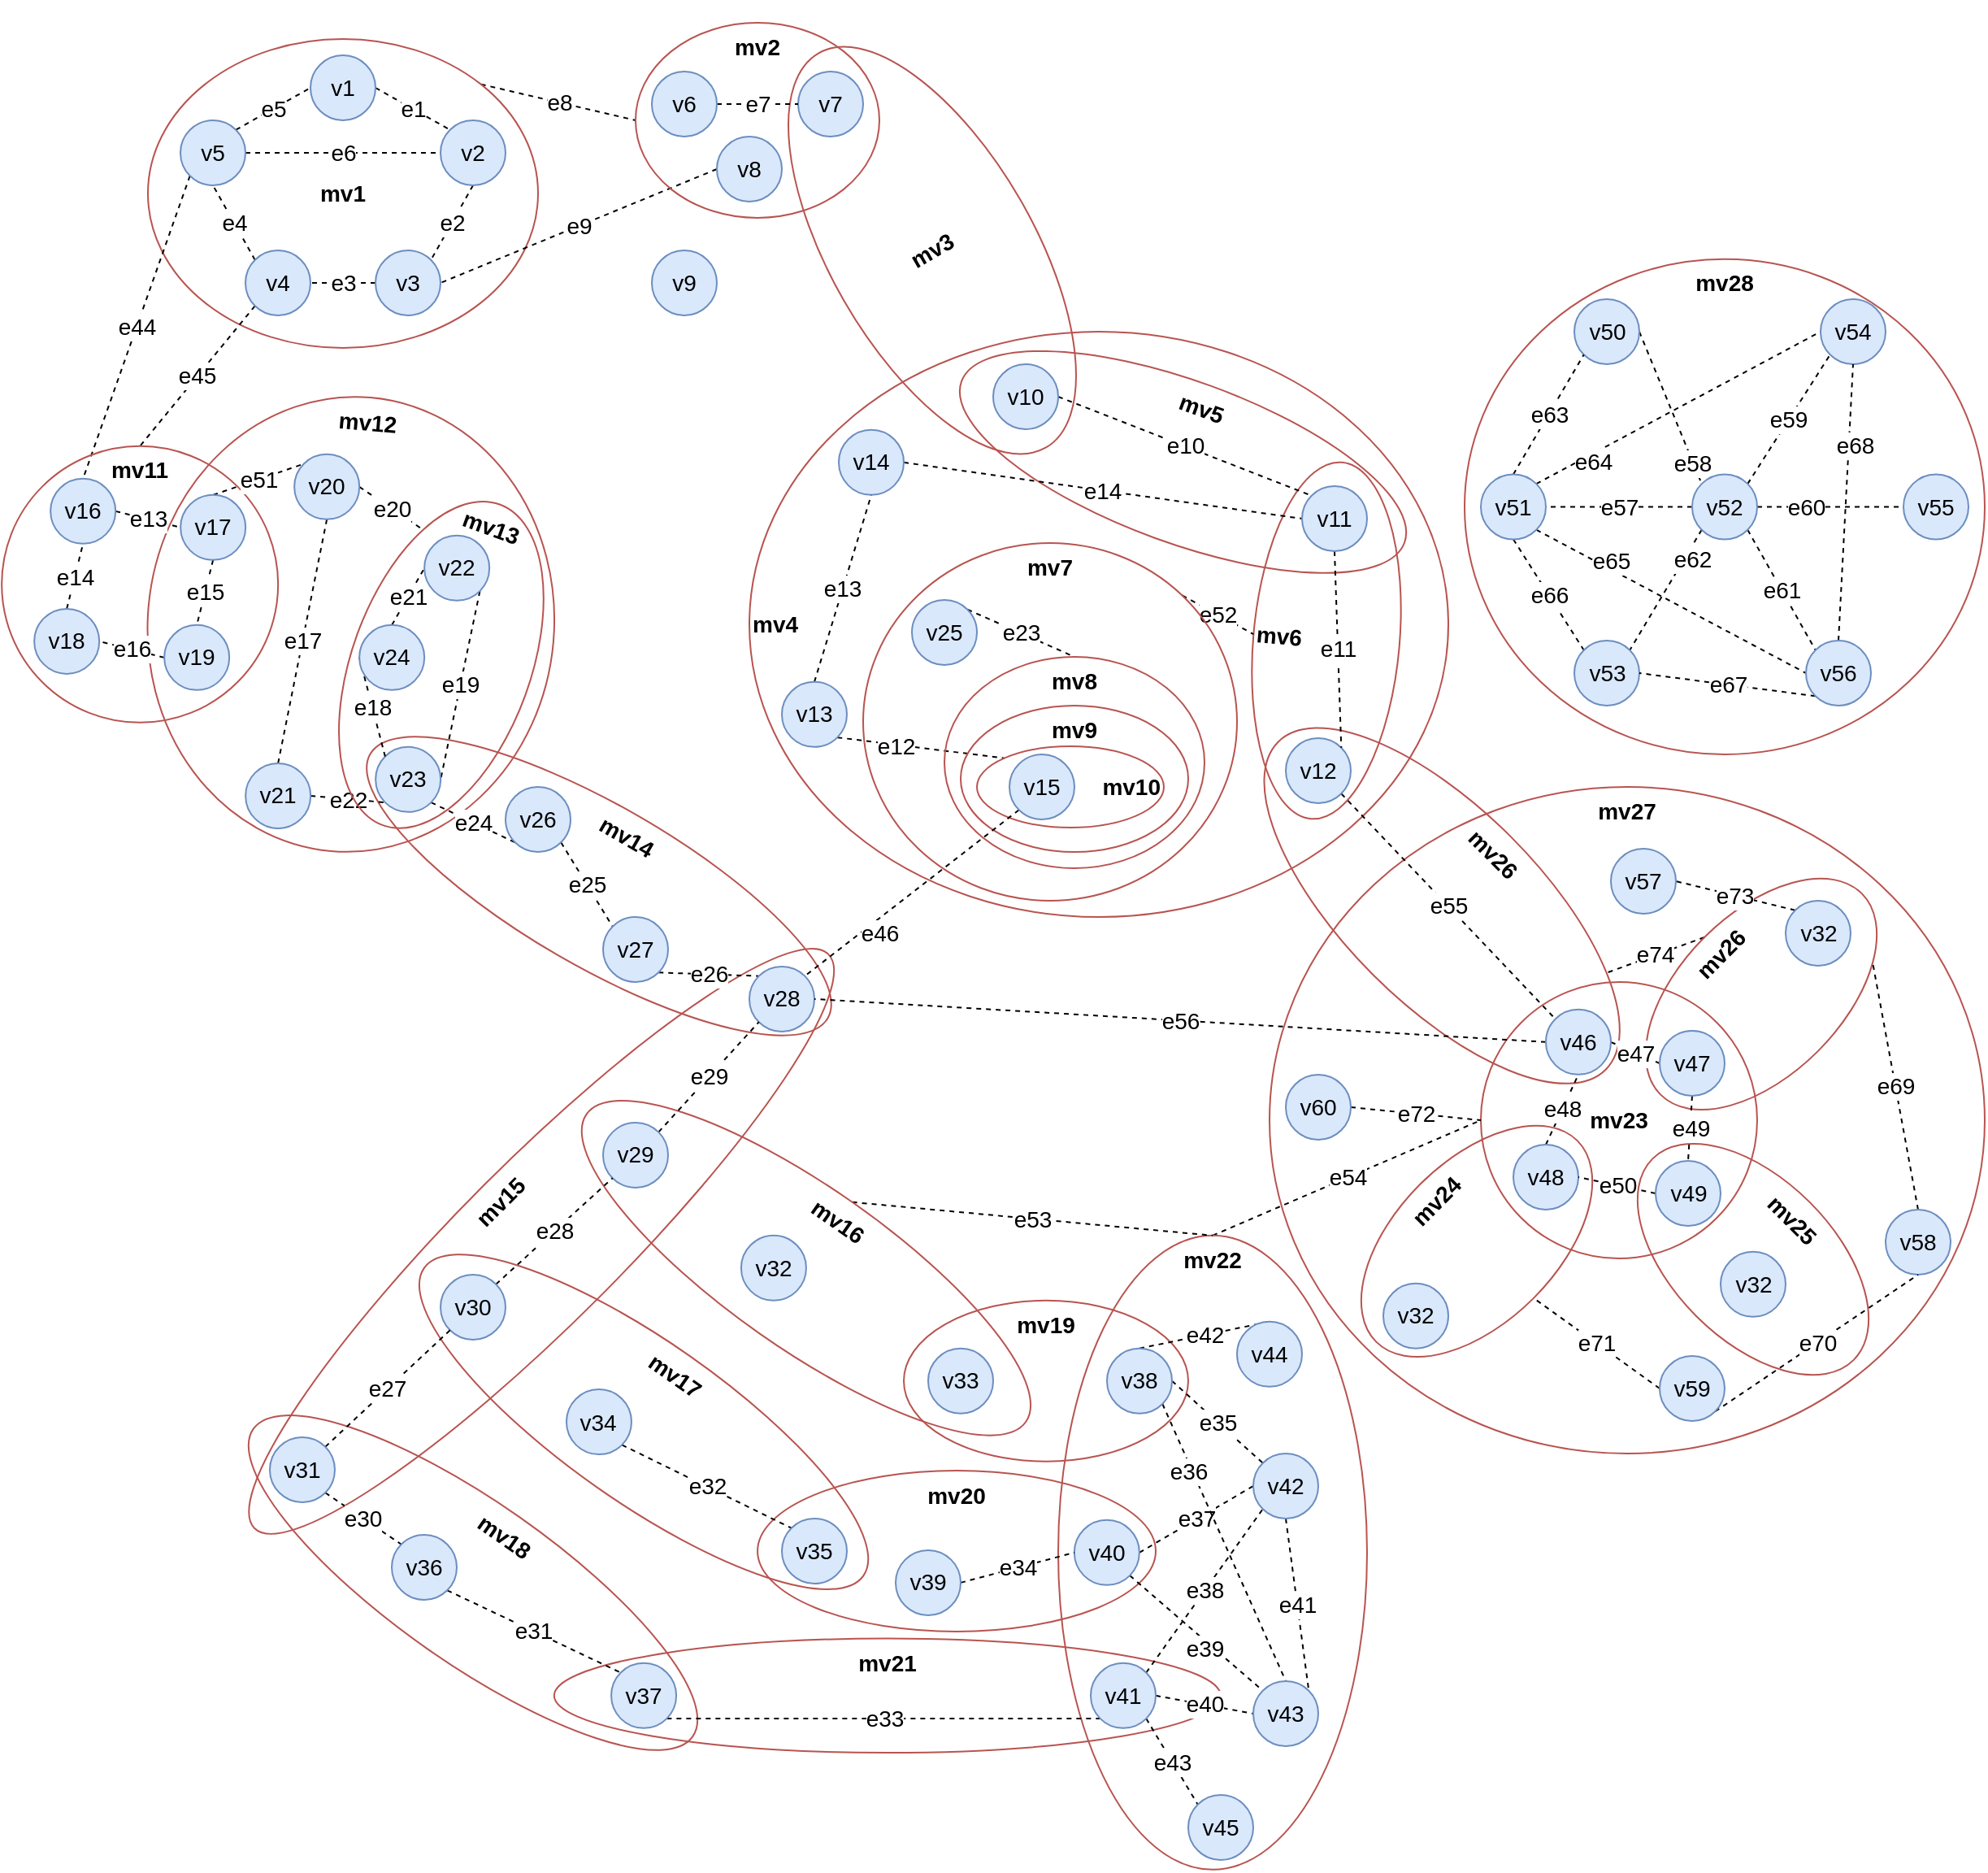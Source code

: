 <mxfile version="20.0.0" type="github">
  <diagram id="Y1iHY-HP_prIgiycZKGw" name="Page-1">
    <mxGraphModel dx="1117" dy="623" grid="1" gridSize="10" guides="1" tooltips="1" connect="1" arrows="1" fold="1" page="1" pageScale="1" pageWidth="1169" pageHeight="1654" math="0" shadow="0">
      <root>
        <mxCell id="0" />
        <mxCell id="1" parent="0" />
        <mxCell id="ym1f810XgqrlBZLkaim1-102" value="mv27" style="ellipse;whiteSpace=wrap;html=1;fillColor=none;strokeColor=#b85450;fontSize=14;fontStyle=1;verticalAlign=top;rotation=0;" vertex="1" parent="1">
          <mxGeometry x="830" y="650" width="440" height="410" as="geometry" />
        </mxCell>
        <mxCell id="ym1f810XgqrlBZLkaim1-145" value="e74" style="edgeStyle=none;rounded=0;orthogonalLoop=1;jettySize=auto;html=1;exitX=0.5;exitY=0;exitDx=0;exitDy=0;entryX=1;entryY=0;entryDx=0;entryDy=0;dashed=1;fontSize=14;endArrow=none;endFill=0;" edge="1" parent="1" source="ym1f810XgqrlBZLkaim1-100" target="ym1f810XgqrlBZLkaim1-103">
          <mxGeometry relative="1" as="geometry" />
        </mxCell>
        <mxCell id="ym1f810XgqrlBZLkaim1-100" value="mv26" style="ellipse;whiteSpace=wrap;html=1;fillColor=none;strokeColor=#b85450;fontSize=14;fontStyle=1;verticalAlign=top;rotation=-45;" vertex="1" parent="1">
          <mxGeometry x="1045" y="728.0" width="175" height="98.91" as="geometry" />
        </mxCell>
        <mxCell id="ym1f810XgqrlBZLkaim1-99" value="mv24" style="ellipse;whiteSpace=wrap;html=1;fillColor=none;strokeColor=#b85450;fontSize=14;fontStyle=1;verticalAlign=top;rotation=-45;" vertex="1" parent="1">
          <mxGeometry x="870" y="880.0" width="175" height="98.91" as="geometry" />
        </mxCell>
        <mxCell id="ym1f810XgqrlBZLkaim1-101" value="mv25" style="ellipse;whiteSpace=wrap;html=1;fillColor=none;strokeColor=#b85450;fontSize=14;fontStyle=1;verticalAlign=top;rotation=45;" vertex="1" parent="1">
          <mxGeometry x="1040" y="891.09" width="175" height="98.91" as="geometry" />
        </mxCell>
        <mxCell id="ym1f810XgqrlBZLkaim1-103" value="mv26" style="ellipse;whiteSpace=wrap;html=1;fillColor=none;strokeColor=#b85450;fontSize=14;fontStyle=1;verticalAlign=top;rotation=45;" vertex="1" parent="1">
          <mxGeometry x="793.57" y="663.09" width="285" height="120.02" as="geometry" />
        </mxCell>
        <mxCell id="ym1f810XgqrlBZLkaim1-98" value="e54" style="edgeStyle=none;rounded=0;orthogonalLoop=1;jettySize=auto;html=1;exitX=0.5;exitY=0;exitDx=0;exitDy=0;entryX=0;entryY=0.5;entryDx=0;entryDy=0;dashed=1;fontSize=14;endArrow=none;endFill=0;" edge="1" parent="1" source="ym1f810XgqrlBZLkaim1-67" target="ym1f810XgqrlBZLkaim1-86">
          <mxGeometry relative="1" as="geometry" />
        </mxCell>
        <mxCell id="ym1f810XgqrlBZLkaim1-67" value="mv22" style="ellipse;whiteSpace=wrap;html=1;fillColor=none;strokeColor=#b85450;fontSize=14;fontStyle=1;verticalAlign=top;rotation=0;" vertex="1" parent="1">
          <mxGeometry x="700" y="925.91" width="190" height="390" as="geometry" />
        </mxCell>
        <mxCell id="ym1f810XgqrlBZLkaim1-59" value="mv20" style="ellipse;whiteSpace=wrap;html=1;fillColor=none;strokeColor=#b85450;fontSize=14;fontStyle=1;verticalAlign=top;rotation=0;" vertex="1" parent="1">
          <mxGeometry x="515.04" y="1070.55" width="244.96" height="98.91" as="geometry" />
        </mxCell>
        <mxCell id="ym1f810XgqrlBZLkaim1-60" value="mv21" style="ellipse;whiteSpace=wrap;html=1;fillColor=none;strokeColor=#b85450;fontSize=14;fontStyle=1;verticalAlign=top;rotation=0;" vertex="1" parent="1">
          <mxGeometry x="389.91" y="1173.78" width="410" height="70.27" as="geometry" />
        </mxCell>
        <mxCell id="ym1f810XgqrlBZLkaim1-58" value="mv19" style="ellipse;whiteSpace=wrap;html=1;fillColor=none;strokeColor=#b85450;fontSize=14;fontStyle=1;verticalAlign=top;rotation=0;" vertex="1" parent="1">
          <mxGeometry x="605" y="965.91" width="175" height="98.91" as="geometry" />
        </mxCell>
        <mxCell id="ym1f810XgqrlBZLkaim1-35" value="mv15" style="ellipse;whiteSpace=wrap;html=1;fillColor=none;strokeColor=#b85450;fontSize=14;fontStyle=1;verticalAlign=top;rotation=-45;" vertex="1" parent="1">
          <mxGeometry x="132.48" y="880" width="499.28" height="98.91" as="geometry" />
        </mxCell>
        <mxCell id="ym1f810XgqrlBZLkaim1-45" value="mv18" style="ellipse;whiteSpace=wrap;html=1;fillColor=none;strokeColor=#b85450;fontSize=14;fontStyle=1;verticalAlign=top;rotation=35;" vertex="1" parent="1">
          <mxGeometry x="175.04" y="1090" width="329.92" height="98.91" as="geometry" />
        </mxCell>
        <mxCell id="ym1f810XgqrlBZLkaim1-44" value="mv17" style="ellipse;whiteSpace=wrap;html=1;fillColor=none;strokeColor=#b85450;fontSize=14;fontStyle=1;verticalAlign=top;rotation=35;" vertex="1" parent="1">
          <mxGeometry x="280.08" y="991.09" width="329.92" height="98.91" as="geometry" />
        </mxCell>
        <mxCell id="ym1f810XgqrlBZLkaim1-97" value="e53" style="edgeStyle=none;rounded=0;orthogonalLoop=1;jettySize=auto;html=1;exitX=0.5;exitY=0;exitDx=0;exitDy=0;entryX=0.5;entryY=0;entryDx=0;entryDy=0;dashed=1;fontSize=14;endArrow=none;endFill=0;" edge="1" parent="1" source="ym1f810XgqrlBZLkaim1-38" target="ym1f810XgqrlBZLkaim1-67">
          <mxGeometry relative="1" as="geometry" />
        </mxCell>
        <mxCell id="ym1f810XgqrlBZLkaim1-38" value="mv16" style="ellipse;whiteSpace=wrap;html=1;fillColor=none;strokeColor=#b85450;fontSize=14;fontStyle=1;verticalAlign=top;rotation=35;" vertex="1" parent="1">
          <mxGeometry x="380.0" y="896.45" width="329.92" height="98.91" as="geometry" />
        </mxCell>
        <mxCell id="ym1f810XgqrlBZLkaim1-27" value="mv14" style="ellipse;whiteSpace=wrap;html=1;fillColor=none;strokeColor=#b85450;fontSize=14;fontStyle=1;verticalAlign=top;rotation=30;" vertex="1" parent="1">
          <mxGeometry x="254.99" y="661.55" width="325" height="98.91" as="geometry" />
        </mxCell>
        <mxCell id="8r9RnZvPV6uYn_3TmInb-37" value="mv4" style="ellipse;whiteSpace=wrap;html=1;fillColor=none;strokeColor=#b85450;fontSize=14;fontStyle=1;align=left;" parent="1" vertex="1">
          <mxGeometry x="510" y="370" width="430" height="360" as="geometry" />
        </mxCell>
        <mxCell id="8r9RnZvPV6uYn_3TmInb-52" value="mv5" style="ellipse;whiteSpace=wrap;html=1;fontSize=14;strokeColor=#b85450;strokeWidth=1;fillColor=none;fontStyle=1;rotation=20;verticalAlign=top;" parent="1" vertex="1">
          <mxGeometry x="631.76" y="400.31" width="290" height="99.7" as="geometry" />
        </mxCell>
        <mxCell id="8r9RnZvPV6uYn_3TmInb-53" value="mv6" style="ellipse;whiteSpace=wrap;html=1;fontSize=14;strokeColor=#b85450;strokeWidth=1;fillColor=none;fontStyle=1;rotation=5;verticalAlign=middle;align=left;" parent="1" vertex="1">
          <mxGeometry x="820" y="450" width="90" height="220" as="geometry" />
        </mxCell>
        <mxCell id="ym1f810XgqrlBZLkaim1-13" value="mv12" style="ellipse;whiteSpace=wrap;html=1;fillColor=none;strokeColor=#b85450;fontSize=14;fontStyle=1;rotation=5;verticalAlign=top;" vertex="1" parent="1">
          <mxGeometry x="139.88" y="410" width="250.03" height="280" as="geometry" />
        </mxCell>
        <mxCell id="ym1f810XgqrlBZLkaim1-96" value="e52" style="edgeStyle=none;rounded=0;orthogonalLoop=1;jettySize=auto;html=1;exitX=1;exitY=0;exitDx=0;exitDy=0;entryX=0;entryY=0.5;entryDx=0;entryDy=0;dashed=1;fontSize=14;endArrow=none;endFill=0;" edge="1" parent="1" source="8r9RnZvPV6uYn_3TmInb-55" target="8r9RnZvPV6uYn_3TmInb-53">
          <mxGeometry relative="1" as="geometry" />
        </mxCell>
        <mxCell id="8r9RnZvPV6uYn_3TmInb-55" value="mv7" style="ellipse;whiteSpace=wrap;html=1;fontSize=14;strokeColor=#b85450;strokeWidth=1;fillColor=none;fontStyle=1;rotation=0;verticalAlign=top;align=center;" parent="1" vertex="1">
          <mxGeometry x="580" y="500" width="230" height="220" as="geometry" />
        </mxCell>
        <mxCell id="8r9RnZvPV6uYn_3TmInb-51" value="mv3" style="ellipse;whiteSpace=wrap;html=1;fillColor=none;strokeColor=#b85450;fontSize=14;fontStyle=1;rotation=-30;" parent="1" vertex="1">
          <mxGeometry x="560" y="180" width="125" height="280" as="geometry" />
        </mxCell>
        <mxCell id="8r9RnZvPV6uYn_3TmInb-33" value="e8" style="edgeStyle=none;rounded=0;orthogonalLoop=1;jettySize=auto;html=1;exitX=1;exitY=0;exitDx=0;exitDy=0;entryX=0;entryY=0.5;entryDx=0;entryDy=0;dashed=1;fontSize=14;endArrow=none;endFill=0;" parent="1" source="8r9RnZvPV6uYn_3TmInb-1" target="8r9RnZvPV6uYn_3TmInb-22" edge="1">
          <mxGeometry relative="1" as="geometry" />
        </mxCell>
        <mxCell id="8r9RnZvPV6uYn_3TmInb-1" value="mv1" style="ellipse;whiteSpace=wrap;html=1;fillColor=none;strokeColor=#b85450;fontSize=14;fontStyle=1" parent="1" vertex="1">
          <mxGeometry x="140" y="190" width="240" height="190" as="geometry" />
        </mxCell>
        <mxCell id="8r9RnZvPV6uYn_3TmInb-15" value="e5" style="edgeStyle=none;rounded=0;orthogonalLoop=1;jettySize=auto;html=1;exitX=1;exitY=0;exitDx=0;exitDy=0;entryX=0;entryY=0.5;entryDx=0;entryDy=0;dashed=1;fontSize=14;endArrow=none;endFill=0;" parent="1" source="8r9RnZvPV6uYn_3TmInb-2" target="8r9RnZvPV6uYn_3TmInb-9" edge="1">
          <mxGeometry relative="1" as="geometry" />
        </mxCell>
        <mxCell id="8r9RnZvPV6uYn_3TmInb-20" value="e6" style="edgeStyle=none;rounded=0;orthogonalLoop=1;jettySize=auto;html=1;exitX=1;exitY=0.5;exitDx=0;exitDy=0;entryX=0;entryY=0.5;entryDx=0;entryDy=0;dashed=1;fontSize=14;endArrow=none;endFill=0;" parent="1" source="8r9RnZvPV6uYn_3TmInb-2" target="8r9RnZvPV6uYn_3TmInb-8" edge="1">
          <mxGeometry relative="1" as="geometry" />
        </mxCell>
        <mxCell id="ym1f810XgqrlBZLkaim1-84" value="e44" style="edgeStyle=none;rounded=0;orthogonalLoop=1;jettySize=auto;html=1;exitX=0;exitY=1;exitDx=0;exitDy=0;entryX=0.5;entryY=0;entryDx=0;entryDy=0;dashed=1;fontSize=14;endArrow=none;endFill=0;" edge="1" parent="1" source="8r9RnZvPV6uYn_3TmInb-2" target="ym1f810XgqrlBZLkaim1-2">
          <mxGeometry relative="1" as="geometry" />
        </mxCell>
        <mxCell id="8r9RnZvPV6uYn_3TmInb-2" value="v5" style="ellipse;whiteSpace=wrap;html=1;aspect=fixed;fillColor=#dae8fc;strokeColor=#6c8ebf;fontSize=14;" parent="1" vertex="1">
          <mxGeometry x="160" y="240" width="40" height="40" as="geometry" />
        </mxCell>
        <mxCell id="8r9RnZvPV6uYn_3TmInb-14" value="e4" style="edgeStyle=none;rounded=0;orthogonalLoop=1;jettySize=auto;html=1;exitX=0;exitY=0;exitDx=0;exitDy=0;entryX=0.5;entryY=1;entryDx=0;entryDy=0;dashed=1;fontSize=14;endArrow=none;endFill=0;" parent="1" source="8r9RnZvPV6uYn_3TmInb-6" target="8r9RnZvPV6uYn_3TmInb-2" edge="1">
          <mxGeometry relative="1" as="geometry" />
        </mxCell>
        <mxCell id="ym1f810XgqrlBZLkaim1-83" value="e45" style="edgeStyle=none;rounded=0;orthogonalLoop=1;jettySize=auto;html=1;exitX=0;exitY=1;exitDx=0;exitDy=0;entryX=0.5;entryY=0;entryDx=0;entryDy=0;dashed=1;fontSize=14;endArrow=none;endFill=0;" edge="1" parent="1" source="8r9RnZvPV6uYn_3TmInb-6" target="ym1f810XgqrlBZLkaim1-1">
          <mxGeometry relative="1" as="geometry" />
        </mxCell>
        <mxCell id="8r9RnZvPV6uYn_3TmInb-6" value="v4" style="ellipse;whiteSpace=wrap;html=1;aspect=fixed;fillColor=#dae8fc;strokeColor=#6c8ebf;fontSize=14;" parent="1" vertex="1">
          <mxGeometry x="200" y="320" width="40" height="40" as="geometry" />
        </mxCell>
        <mxCell id="8r9RnZvPV6uYn_3TmInb-13" value="e3" style="edgeStyle=none;rounded=0;orthogonalLoop=1;jettySize=auto;html=1;exitX=0;exitY=0.5;exitDx=0;exitDy=0;entryX=1;entryY=0.5;entryDx=0;entryDy=0;dashed=1;fontSize=14;endArrow=none;endFill=0;" parent="1" source="8r9RnZvPV6uYn_3TmInb-7" target="8r9RnZvPV6uYn_3TmInb-6" edge="1">
          <mxGeometry relative="1" as="geometry" />
        </mxCell>
        <mxCell id="8r9RnZvPV6uYn_3TmInb-7" value="v3" style="ellipse;whiteSpace=wrap;html=1;aspect=fixed;fillColor=#dae8fc;strokeColor=#6c8ebf;fontSize=14;" parent="1" vertex="1">
          <mxGeometry x="280" y="320" width="40" height="40" as="geometry" />
        </mxCell>
        <mxCell id="8r9RnZvPV6uYn_3TmInb-12" value="e2" style="edgeStyle=none;rounded=0;orthogonalLoop=1;jettySize=auto;html=1;exitX=0.5;exitY=1;exitDx=0;exitDy=0;entryX=1;entryY=0;entryDx=0;entryDy=0;dashed=1;fontSize=14;endArrow=none;endFill=0;" parent="1" source="8r9RnZvPV6uYn_3TmInb-8" target="8r9RnZvPV6uYn_3TmInb-7" edge="1">
          <mxGeometry relative="1" as="geometry" />
        </mxCell>
        <mxCell id="8r9RnZvPV6uYn_3TmInb-8" value="v2" style="ellipse;whiteSpace=wrap;html=1;aspect=fixed;fillColor=#dae8fc;strokeColor=#6c8ebf;fontSize=14;" parent="1" vertex="1">
          <mxGeometry x="320" y="240" width="40" height="40" as="geometry" />
        </mxCell>
        <mxCell id="8r9RnZvPV6uYn_3TmInb-10" value="e1" style="rounded=0;orthogonalLoop=1;jettySize=auto;html=1;exitX=1;exitY=0.5;exitDx=0;exitDy=0;entryX=0;entryY=0;entryDx=0;entryDy=0;dashed=1;endArrow=none;endFill=0;fontSize=14;" parent="1" source="8r9RnZvPV6uYn_3TmInb-9" target="8r9RnZvPV6uYn_3TmInb-8" edge="1">
          <mxGeometry relative="1" as="geometry" />
        </mxCell>
        <mxCell id="8r9RnZvPV6uYn_3TmInb-9" value="v1" style="ellipse;whiteSpace=wrap;html=1;aspect=fixed;fillColor=#dae8fc;strokeColor=#6c8ebf;fontSize=14;" parent="1" vertex="1">
          <mxGeometry x="240" y="200" width="40" height="40" as="geometry" />
        </mxCell>
        <mxCell id="8r9RnZvPV6uYn_3TmInb-34" value="e9" style="edgeStyle=none;rounded=0;orthogonalLoop=1;jettySize=auto;html=1;exitX=0;exitY=0.5;exitDx=0;exitDy=0;entryX=1;entryY=0.5;entryDx=0;entryDy=0;dashed=1;fontSize=14;endArrow=none;endFill=0;" parent="1" source="8r9RnZvPV6uYn_3TmInb-26" target="8r9RnZvPV6uYn_3TmInb-7" edge="1">
          <mxGeometry relative="1" as="geometry" />
        </mxCell>
        <mxCell id="8r9RnZvPV6uYn_3TmInb-22" value="mv2" style="ellipse;whiteSpace=wrap;html=1;fillColor=none;strokeColor=#b85450;fontSize=14;fontStyle=1;verticalAlign=top;" parent="1" vertex="1">
          <mxGeometry x="440" y="180" width="150" height="120" as="geometry" />
        </mxCell>
        <mxCell id="8r9RnZvPV6uYn_3TmInb-26" value="v8" style="ellipse;whiteSpace=wrap;html=1;aspect=fixed;fillColor=#dae8fc;strokeColor=#6c8ebf;fontSize=14;" parent="1" vertex="1">
          <mxGeometry x="490" y="250" width="40" height="40" as="geometry" />
        </mxCell>
        <mxCell id="8r9RnZvPV6uYn_3TmInb-29" value="v7" style="ellipse;whiteSpace=wrap;html=1;aspect=fixed;fillColor=#dae8fc;strokeColor=#6c8ebf;fontSize=14;" parent="1" vertex="1">
          <mxGeometry x="540" y="210" width="40" height="40" as="geometry" />
        </mxCell>
        <mxCell id="8r9RnZvPV6uYn_3TmInb-30" value="e7" style="rounded=0;orthogonalLoop=1;jettySize=auto;html=1;exitX=1;exitY=0.5;exitDx=0;exitDy=0;entryX=0;entryY=0.5;entryDx=0;entryDy=0;dashed=1;endArrow=none;endFill=0;fontSize=14;" parent="1" source="8r9RnZvPV6uYn_3TmInb-32" target="8r9RnZvPV6uYn_3TmInb-29" edge="1">
          <mxGeometry relative="1" as="geometry" />
        </mxCell>
        <mxCell id="8r9RnZvPV6uYn_3TmInb-32" value="v6" style="ellipse;whiteSpace=wrap;html=1;aspect=fixed;fillColor=#dae8fc;strokeColor=#6c8ebf;fontSize=14;" parent="1" vertex="1">
          <mxGeometry x="450" y="210" width="40" height="40" as="geometry" />
        </mxCell>
        <mxCell id="8r9RnZvPV6uYn_3TmInb-36" value="v9" style="ellipse;whiteSpace=wrap;html=1;aspect=fixed;fillColor=#dae8fc;strokeColor=#6c8ebf;fontSize=14;" parent="1" vertex="1">
          <mxGeometry x="450" y="320" width="40" height="40" as="geometry" />
        </mxCell>
        <mxCell id="8r9RnZvPV6uYn_3TmInb-39" value="e14" style="edgeStyle=none;rounded=0;orthogonalLoop=1;jettySize=auto;html=1;exitX=1;exitY=0.5;exitDx=0;exitDy=0;entryX=0;entryY=0.5;entryDx=0;entryDy=0;dashed=1;fontSize=14;endArrow=none;endFill=0;" parent="1" source="8r9RnZvPV6uYn_3TmInb-40" target="8r9RnZvPV6uYn_3TmInb-46" edge="1">
          <mxGeometry relative="1" as="geometry" />
        </mxCell>
        <mxCell id="8r9RnZvPV6uYn_3TmInb-40" value="v14" style="ellipse;whiteSpace=wrap;html=1;aspect=fixed;fillColor=#dae8fc;strokeColor=#6c8ebf;fontSize=14;" parent="1" vertex="1">
          <mxGeometry x="565" y="430.43" width="40" height="40" as="geometry" />
        </mxCell>
        <mxCell id="8r9RnZvPV6uYn_3TmInb-41" value="e13" style="edgeStyle=none;rounded=0;orthogonalLoop=1;jettySize=auto;html=1;exitX=0.5;exitY=0;exitDx=0;exitDy=0;entryX=0.5;entryY=1;entryDx=0;entryDy=0;dashed=1;fontSize=14;endArrow=none;endFill=0;" parent="1" source="8r9RnZvPV6uYn_3TmInb-42" target="8r9RnZvPV6uYn_3TmInb-40" edge="1">
          <mxGeometry relative="1" as="geometry" />
        </mxCell>
        <mxCell id="8r9RnZvPV6uYn_3TmInb-50" value="e12" style="edgeStyle=none;rounded=0;orthogonalLoop=1;jettySize=auto;html=1;exitX=1;exitY=1;exitDx=0;exitDy=0;entryX=0;entryY=0;entryDx=0;entryDy=0;dashed=1;fontSize=14;endArrow=none;endFill=0;" parent="1" source="8r9RnZvPV6uYn_3TmInb-42" target="8r9RnZvPV6uYn_3TmInb-58" edge="1">
          <mxGeometry x="-0.305" y="-1" relative="1" as="geometry">
            <mxPoint as="offset" />
          </mxGeometry>
        </mxCell>
        <mxCell id="8r9RnZvPV6uYn_3TmInb-42" value="v13" style="ellipse;whiteSpace=wrap;html=1;aspect=fixed;fillColor=#dae8fc;strokeColor=#6c8ebf;fontSize=14;" parent="1" vertex="1">
          <mxGeometry x="530" y="585.43" width="40" height="40" as="geometry" />
        </mxCell>
        <mxCell id="ym1f810XgqrlBZLkaim1-104" value="e55" style="edgeStyle=none;rounded=0;orthogonalLoop=1;jettySize=auto;html=1;exitX=1;exitY=1;exitDx=0;exitDy=0;entryX=0;entryY=0;entryDx=0;entryDy=0;dashed=1;fontSize=14;endArrow=none;endFill=0;" edge="1" parent="1" source="8r9RnZvPV6uYn_3TmInb-44" target="ym1f810XgqrlBZLkaim1-88">
          <mxGeometry relative="1" as="geometry" />
        </mxCell>
        <mxCell id="8r9RnZvPV6uYn_3TmInb-44" value="v12" style="ellipse;whiteSpace=wrap;html=1;aspect=fixed;fillColor=#dae8fc;strokeColor=#6c8ebf;fontSize=14;" parent="1" vertex="1">
          <mxGeometry x="840" y="620" width="40" height="40" as="geometry" />
        </mxCell>
        <mxCell id="8r9RnZvPV6uYn_3TmInb-45" value="e11" style="edgeStyle=none;rounded=0;orthogonalLoop=1;jettySize=auto;html=1;exitX=0.5;exitY=1;exitDx=0;exitDy=0;entryX=1;entryY=0;entryDx=0;entryDy=0;dashed=1;fontSize=14;endArrow=none;endFill=0;" parent="1" source="8r9RnZvPV6uYn_3TmInb-46" target="8r9RnZvPV6uYn_3TmInb-44" edge="1">
          <mxGeometry relative="1" as="geometry" />
        </mxCell>
        <mxCell id="8r9RnZvPV6uYn_3TmInb-46" value="v11" style="ellipse;whiteSpace=wrap;html=1;aspect=fixed;fillColor=#dae8fc;strokeColor=#6c8ebf;fontSize=14;" parent="1" vertex="1">
          <mxGeometry x="850" y="465" width="40" height="40" as="geometry" />
        </mxCell>
        <mxCell id="8r9RnZvPV6uYn_3TmInb-47" value="e10" style="rounded=0;orthogonalLoop=1;jettySize=auto;html=1;exitX=1;exitY=0.5;exitDx=0;exitDy=0;entryX=0;entryY=0;entryDx=0;entryDy=0;dashed=1;endArrow=none;endFill=0;fontSize=14;" parent="1" source="8r9RnZvPV6uYn_3TmInb-48" target="8r9RnZvPV6uYn_3TmInb-46" edge="1">
          <mxGeometry relative="1" as="geometry" />
        </mxCell>
        <mxCell id="8r9RnZvPV6uYn_3TmInb-48" value="v10" style="ellipse;whiteSpace=wrap;html=1;aspect=fixed;fillColor=#dae8fc;strokeColor=#6c8ebf;fontSize=14;" parent="1" vertex="1">
          <mxGeometry x="660" y="390" width="40" height="40" as="geometry" />
        </mxCell>
        <mxCell id="8r9RnZvPV6uYn_3TmInb-56" value="mv8" style="ellipse;whiteSpace=wrap;html=1;fontSize=14;strokeColor=#b85450;strokeWidth=1;fillColor=none;fontStyle=1;rotation=0;verticalAlign=top;align=center;" parent="1" vertex="1">
          <mxGeometry x="630" y="570" width="160" height="130.01" as="geometry" />
        </mxCell>
        <mxCell id="8r9RnZvPV6uYn_3TmInb-57" value="mv9" style="ellipse;whiteSpace=wrap;html=1;fontSize=14;strokeColor=#b85450;strokeWidth=1;fillColor=none;fontStyle=1;rotation=0;verticalAlign=top;align=center;" parent="1" vertex="1">
          <mxGeometry x="640" y="600" width="140" height="90.01" as="geometry" />
        </mxCell>
        <mxCell id="8r9RnZvPV6uYn_3TmInb-58" value="mv10" style="ellipse;whiteSpace=wrap;html=1;fontSize=14;strokeColor=#b85450;strokeWidth=1;fillColor=none;fontStyle=1;rotation=0;verticalAlign=middle;align=right;" parent="1" vertex="1">
          <mxGeometry x="650" y="625" width="115" height="50" as="geometry" />
        </mxCell>
        <mxCell id="ym1f810XgqrlBZLkaim1-85" value="e46" style="edgeStyle=none;rounded=0;orthogonalLoop=1;jettySize=auto;html=1;exitX=0;exitY=1;exitDx=0;exitDy=0;entryX=1;entryY=0;entryDx=0;entryDy=0;dashed=1;fontSize=14;endArrow=none;endFill=0;" edge="1" parent="1" source="8r9RnZvPV6uYn_3TmInb-49" target="ym1f810XgqrlBZLkaim1-31">
          <mxGeometry x="0.372" y="7" relative="1" as="geometry">
            <mxPoint as="offset" />
          </mxGeometry>
        </mxCell>
        <mxCell id="8r9RnZvPV6uYn_3TmInb-49" value="v15" style="ellipse;whiteSpace=wrap;html=1;aspect=fixed;fillColor=#dae8fc;strokeColor=#6c8ebf;fontSize=14;" parent="1" vertex="1">
          <mxGeometry x="670" y="630" width="40" height="40" as="geometry" />
        </mxCell>
        <mxCell id="ym1f810XgqrlBZLkaim1-1" value="mv11" style="ellipse;whiteSpace=wrap;html=1;aspect=fixed;fillColor=none;strokeColor=#b85450;fontStyle=1;fontSize=14;verticalAlign=top;" vertex="1" parent="1">
          <mxGeometry x="50.08" y="440.43" width="170" height="170" as="geometry" />
        </mxCell>
        <mxCell id="ym1f810XgqrlBZLkaim1-7" value="e13" style="edgeStyle=none;rounded=0;orthogonalLoop=1;jettySize=auto;html=1;exitX=1;exitY=0.5;exitDx=0;exitDy=0;entryX=0;entryY=0.5;entryDx=0;entryDy=0;dashed=1;fontSize=14;endArrow=none;endFill=0;" edge="1" parent="1" source="ym1f810XgqrlBZLkaim1-2" target="ym1f810XgqrlBZLkaim1-3">
          <mxGeometry relative="1" as="geometry" />
        </mxCell>
        <mxCell id="ym1f810XgqrlBZLkaim1-2" value="v16" style="ellipse;whiteSpace=wrap;html=1;aspect=fixed;fillColor=#dae8fc;strokeColor=#6c8ebf;fontSize=14;" vertex="1" parent="1">
          <mxGeometry x="80.08" y="460.43" width="40" height="40" as="geometry" />
        </mxCell>
        <mxCell id="ym1f810XgqrlBZLkaim1-9" value="e15" style="edgeStyle=none;rounded=0;orthogonalLoop=1;jettySize=auto;html=1;exitX=0.5;exitY=1;exitDx=0;exitDy=0;entryX=0.5;entryY=0;entryDx=0;entryDy=0;dashed=1;fontSize=14;endArrow=none;endFill=0;" edge="1" parent="1" source="ym1f810XgqrlBZLkaim1-3" target="ym1f810XgqrlBZLkaim1-5">
          <mxGeometry relative="1" as="geometry" />
        </mxCell>
        <mxCell id="ym1f810XgqrlBZLkaim1-95" value="e51" style="edgeStyle=none;rounded=0;orthogonalLoop=1;jettySize=auto;html=1;exitX=0.5;exitY=0;exitDx=0;exitDy=0;entryX=0;entryY=0;entryDx=0;entryDy=0;dashed=1;fontSize=14;endArrow=none;endFill=0;" edge="1" parent="1" source="ym1f810XgqrlBZLkaim1-3" target="ym1f810XgqrlBZLkaim1-15">
          <mxGeometry relative="1" as="geometry" />
        </mxCell>
        <mxCell id="ym1f810XgqrlBZLkaim1-3" value="v17" style="ellipse;whiteSpace=wrap;html=1;aspect=fixed;fillColor=#dae8fc;strokeColor=#6c8ebf;fontSize=14;" vertex="1" parent="1">
          <mxGeometry x="160.08" y="470.43" width="40" height="40" as="geometry" />
        </mxCell>
        <mxCell id="ym1f810XgqrlBZLkaim1-6" value="e14" style="rounded=0;orthogonalLoop=1;jettySize=auto;html=1;exitX=0.5;exitY=0;exitDx=0;exitDy=0;entryX=0.5;entryY=1;entryDx=0;entryDy=0;fontSize=14;endArrow=none;endFill=0;dashed=1;" edge="1" parent="1" source="ym1f810XgqrlBZLkaim1-4" target="ym1f810XgqrlBZLkaim1-2">
          <mxGeometry relative="1" as="geometry" />
        </mxCell>
        <mxCell id="ym1f810XgqrlBZLkaim1-4" value="v18" style="ellipse;whiteSpace=wrap;html=1;aspect=fixed;fillColor=#dae8fc;strokeColor=#6c8ebf;fontSize=14;" vertex="1" parent="1">
          <mxGeometry x="70.08" y="540.44" width="40" height="40" as="geometry" />
        </mxCell>
        <mxCell id="ym1f810XgqrlBZLkaim1-10" value="e16" style="edgeStyle=none;rounded=0;orthogonalLoop=1;jettySize=auto;html=1;exitX=0;exitY=0.5;exitDx=0;exitDy=0;entryX=1;entryY=0.5;entryDx=0;entryDy=0;dashed=1;fontSize=14;endArrow=none;endFill=0;" edge="1" parent="1" source="ym1f810XgqrlBZLkaim1-5" target="ym1f810XgqrlBZLkaim1-4">
          <mxGeometry relative="1" as="geometry" />
        </mxCell>
        <mxCell id="ym1f810XgqrlBZLkaim1-5" value="v19" style="ellipse;whiteSpace=wrap;html=1;aspect=fixed;fillColor=#dae8fc;strokeColor=#6c8ebf;fontSize=14;" vertex="1" parent="1">
          <mxGeometry x="150.08" y="550.43" width="40" height="40" as="geometry" />
        </mxCell>
        <mxCell id="ym1f810XgqrlBZLkaim1-14" value="e17" style="edgeStyle=none;rounded=0;orthogonalLoop=1;jettySize=auto;html=1;exitX=0.5;exitY=1;exitDx=0;exitDy=0;entryX=0.5;entryY=0;entryDx=0;entryDy=0;dashed=1;fontSize=14;endArrow=none;endFill=0;" edge="1" parent="1" source="ym1f810XgqrlBZLkaim1-15" target="ym1f810XgqrlBZLkaim1-16">
          <mxGeometry relative="1" as="geometry" />
        </mxCell>
        <mxCell id="ym1f810XgqrlBZLkaim1-23" value="e20" style="edgeStyle=none;rounded=0;orthogonalLoop=1;jettySize=auto;html=1;exitX=1;exitY=0.5;exitDx=0;exitDy=0;entryX=0;entryY=0;entryDx=0;entryDy=0;dashed=1;fontSize=14;endArrow=none;endFill=0;" edge="1" parent="1" source="ym1f810XgqrlBZLkaim1-15" target="ym1f810XgqrlBZLkaim1-17">
          <mxGeometry relative="1" as="geometry" />
        </mxCell>
        <mxCell id="ym1f810XgqrlBZLkaim1-15" value="v20" style="ellipse;whiteSpace=wrap;html=1;aspect=fixed;fillColor=#dae8fc;strokeColor=#6c8ebf;fontSize=14;" vertex="1" parent="1">
          <mxGeometry x="230.08" y="445.43" width="40" height="40" as="geometry" />
        </mxCell>
        <mxCell id="ym1f810XgqrlBZLkaim1-26" value="e22" style="edgeStyle=none;rounded=0;orthogonalLoop=1;jettySize=auto;html=1;exitX=1;exitY=0.5;exitDx=0;exitDy=0;entryX=0;entryY=1;entryDx=0;entryDy=0;dashed=1;fontSize=14;endArrow=none;endFill=0;" edge="1" parent="1" source="ym1f810XgqrlBZLkaim1-16" target="ym1f810XgqrlBZLkaim1-19">
          <mxGeometry relative="1" as="geometry" />
        </mxCell>
        <mxCell id="ym1f810XgqrlBZLkaim1-16" value="v21" style="ellipse;whiteSpace=wrap;html=1;aspect=fixed;fillColor=#dae8fc;strokeColor=#6c8ebf;fontSize=14;" vertex="1" parent="1">
          <mxGeometry x="200.08" y="635.44" width="40" height="40" as="geometry" />
        </mxCell>
        <mxCell id="ym1f810XgqrlBZLkaim1-17" value="mv13" style="ellipse;whiteSpace=wrap;html=1;fillColor=none;strokeColor=#b85450;fontSize=14;fontStyle=1;rotation=20;verticalAlign=top;" vertex="1" parent="1">
          <mxGeometry x="265.46" y="469.91" width="110" height="210.01" as="geometry" />
        </mxCell>
        <mxCell id="ym1f810XgqrlBZLkaim1-22" value="e19" style="edgeStyle=none;rounded=0;orthogonalLoop=1;jettySize=auto;html=1;exitX=1;exitY=1;exitDx=0;exitDy=0;entryX=1;entryY=0.5;entryDx=0;entryDy=0;dashed=1;fontSize=14;endArrow=none;endFill=0;" edge="1" parent="1" source="ym1f810XgqrlBZLkaim1-18" target="ym1f810XgqrlBZLkaim1-19">
          <mxGeometry relative="1" as="geometry" />
        </mxCell>
        <mxCell id="ym1f810XgqrlBZLkaim1-18" value="v22" style="ellipse;whiteSpace=wrap;html=1;aspect=fixed;fillColor=#dae8fc;strokeColor=#6c8ebf;fontSize=14;" vertex="1" parent="1">
          <mxGeometry x="310.08" y="495.43" width="40" height="40" as="geometry" />
        </mxCell>
        <mxCell id="ym1f810XgqrlBZLkaim1-32" value="e24" style="edgeStyle=none;rounded=0;orthogonalLoop=1;jettySize=auto;html=1;exitX=1;exitY=1;exitDx=0;exitDy=0;entryX=0;entryY=1;entryDx=0;entryDy=0;dashed=1;fontSize=14;endArrow=none;endFill=0;" edge="1" parent="1" source="ym1f810XgqrlBZLkaim1-19" target="ym1f810XgqrlBZLkaim1-29">
          <mxGeometry relative="1" as="geometry" />
        </mxCell>
        <mxCell id="ym1f810XgqrlBZLkaim1-19" value="v23" style="ellipse;whiteSpace=wrap;html=1;aspect=fixed;fillColor=#dae8fc;strokeColor=#6c8ebf;fontSize=14;" vertex="1" parent="1">
          <mxGeometry x="280.08" y="625.43" width="40" height="40" as="geometry" />
        </mxCell>
        <mxCell id="ym1f810XgqrlBZLkaim1-21" value="e18" style="edgeStyle=none;rounded=0;orthogonalLoop=1;jettySize=auto;html=1;exitX=0;exitY=0.5;exitDx=0;exitDy=0;entryX=0;entryY=0;entryDx=0;entryDy=0;dashed=1;fontSize=14;endArrow=none;endFill=0;" edge="1" parent="1" source="ym1f810XgqrlBZLkaim1-20" target="ym1f810XgqrlBZLkaim1-19">
          <mxGeometry relative="1" as="geometry" />
        </mxCell>
        <mxCell id="ym1f810XgqrlBZLkaim1-25" value="e21" style="edgeStyle=none;rounded=0;orthogonalLoop=1;jettySize=auto;html=1;exitX=0.5;exitY=0;exitDx=0;exitDy=0;entryX=0;entryY=0.5;entryDx=0;entryDy=0;dashed=1;fontSize=14;endArrow=none;endFill=0;" edge="1" parent="1" source="ym1f810XgqrlBZLkaim1-20" target="ym1f810XgqrlBZLkaim1-18">
          <mxGeometry relative="1" as="geometry" />
        </mxCell>
        <mxCell id="ym1f810XgqrlBZLkaim1-20" value="v24" style="ellipse;whiteSpace=wrap;html=1;aspect=fixed;fillColor=#dae8fc;strokeColor=#6c8ebf;fontSize=14;" vertex="1" parent="1">
          <mxGeometry x="270.08" y="550.43" width="40" height="40" as="geometry" />
        </mxCell>
        <mxCell id="ym1f810XgqrlBZLkaim1-28" value="e23" style="edgeStyle=none;rounded=0;orthogonalLoop=1;jettySize=auto;html=1;exitX=1;exitY=0;exitDx=0;exitDy=0;entryX=0.5;entryY=0;entryDx=0;entryDy=0;dashed=1;fontSize=14;endArrow=none;endFill=0;" edge="1" parent="1" source="ym1f810XgqrlBZLkaim1-24" target="8r9RnZvPV6uYn_3TmInb-56">
          <mxGeometry relative="1" as="geometry" />
        </mxCell>
        <mxCell id="ym1f810XgqrlBZLkaim1-24" value="v25" style="ellipse;whiteSpace=wrap;html=1;aspect=fixed;fillColor=#dae8fc;strokeColor=#6c8ebf;fontSize=14;" vertex="1" parent="1">
          <mxGeometry x="610" y="535" width="40" height="40" as="geometry" />
        </mxCell>
        <mxCell id="ym1f810XgqrlBZLkaim1-33" value="e25" style="edgeStyle=none;rounded=0;orthogonalLoop=1;jettySize=auto;html=1;exitX=1;exitY=1;exitDx=0;exitDy=0;entryX=0;entryY=0;entryDx=0;entryDy=0;dashed=1;fontSize=14;endArrow=none;endFill=0;" edge="1" parent="1" source="ym1f810XgqrlBZLkaim1-29" target="ym1f810XgqrlBZLkaim1-30">
          <mxGeometry relative="1" as="geometry" />
        </mxCell>
        <mxCell id="ym1f810XgqrlBZLkaim1-29" value="v26" style="ellipse;whiteSpace=wrap;html=1;aspect=fixed;fillColor=#dae8fc;strokeColor=#6c8ebf;fontSize=14;" vertex="1" parent="1">
          <mxGeometry x="360.0" y="650.01" width="40" height="40" as="geometry" />
        </mxCell>
        <mxCell id="ym1f810XgqrlBZLkaim1-34" value="e26" style="edgeStyle=none;rounded=0;orthogonalLoop=1;jettySize=auto;html=1;exitX=1;exitY=1;exitDx=0;exitDy=0;entryX=0;entryY=0;entryDx=0;entryDy=0;dashed=1;fontSize=14;endArrow=none;endFill=0;" edge="1" parent="1" source="ym1f810XgqrlBZLkaim1-30" target="ym1f810XgqrlBZLkaim1-31">
          <mxGeometry relative="1" as="geometry" />
        </mxCell>
        <mxCell id="ym1f810XgqrlBZLkaim1-30" value="v27" style="ellipse;whiteSpace=wrap;html=1;aspect=fixed;fillColor=#dae8fc;strokeColor=#6c8ebf;fontSize=14;" vertex="1" parent="1">
          <mxGeometry x="420" y="730" width="40" height="40" as="geometry" />
        </mxCell>
        <mxCell id="ym1f810XgqrlBZLkaim1-31" value="v28" style="ellipse;whiteSpace=wrap;html=1;aspect=fixed;fillColor=#dae8fc;strokeColor=#6c8ebf;fontSize=14;" vertex="1" parent="1">
          <mxGeometry x="510" y="760.46" width="40" height="40" as="geometry" />
        </mxCell>
        <mxCell id="ym1f810XgqrlBZLkaim1-43" value="e29" style="edgeStyle=none;rounded=0;orthogonalLoop=1;jettySize=auto;html=1;exitX=1;exitY=0;exitDx=0;exitDy=0;entryX=0;entryY=1;entryDx=0;entryDy=0;dashed=1;fontSize=14;endArrow=none;endFill=0;" edge="1" parent="1" source="ym1f810XgqrlBZLkaim1-36" target="ym1f810XgqrlBZLkaim1-31">
          <mxGeometry relative="1" as="geometry" />
        </mxCell>
        <mxCell id="ym1f810XgqrlBZLkaim1-36" value="v29" style="ellipse;whiteSpace=wrap;html=1;aspect=fixed;fillColor=#dae8fc;strokeColor=#6c8ebf;fontSize=14;" vertex="1" parent="1">
          <mxGeometry x="420" y="856.45" width="40" height="40" as="geometry" />
        </mxCell>
        <mxCell id="ym1f810XgqrlBZLkaim1-41" value="e28" style="edgeStyle=none;rounded=0;orthogonalLoop=1;jettySize=auto;html=1;exitX=1;exitY=0;exitDx=0;exitDy=0;entryX=0;entryY=1;entryDx=0;entryDy=0;dashed=1;fontSize=14;endArrow=none;endFill=0;" edge="1" parent="1" source="ym1f810XgqrlBZLkaim1-37" target="ym1f810XgqrlBZLkaim1-36">
          <mxGeometry relative="1" as="geometry" />
        </mxCell>
        <mxCell id="ym1f810XgqrlBZLkaim1-37" value="v30" style="ellipse;whiteSpace=wrap;html=1;aspect=fixed;fillColor=#dae8fc;strokeColor=#6c8ebf;fontSize=14;" vertex="1" parent="1">
          <mxGeometry x="320" y="950" width="40" height="40" as="geometry" />
        </mxCell>
        <mxCell id="ym1f810XgqrlBZLkaim1-40" value="e27" style="edgeStyle=none;rounded=0;orthogonalLoop=1;jettySize=auto;html=1;exitX=1;exitY=0;exitDx=0;exitDy=0;entryX=0;entryY=1;entryDx=0;entryDy=0;dashed=1;fontSize=14;endArrow=none;endFill=0;" edge="1" parent="1" source="ym1f810XgqrlBZLkaim1-39" target="ym1f810XgqrlBZLkaim1-37">
          <mxGeometry relative="1" as="geometry" />
        </mxCell>
        <mxCell id="ym1f810XgqrlBZLkaim1-53" value="e30" style="edgeStyle=none;rounded=0;orthogonalLoop=1;jettySize=auto;html=1;exitX=1;exitY=1;exitDx=0;exitDy=0;entryX=0;entryY=0;entryDx=0;entryDy=0;dashed=1;fontSize=14;endArrow=none;endFill=0;" edge="1" parent="1" source="ym1f810XgqrlBZLkaim1-39" target="ym1f810XgqrlBZLkaim1-50">
          <mxGeometry relative="1" as="geometry" />
        </mxCell>
        <mxCell id="ym1f810XgqrlBZLkaim1-39" value="v31" style="ellipse;whiteSpace=wrap;html=1;aspect=fixed;fillColor=#dae8fc;strokeColor=#6c8ebf;fontSize=14;" vertex="1" parent="1">
          <mxGeometry x="214.99" y="1050" width="40" height="40" as="geometry" />
        </mxCell>
        <mxCell id="ym1f810XgqrlBZLkaim1-46" value="v32" style="ellipse;whiteSpace=wrap;html=1;aspect=fixed;fillColor=#dae8fc;strokeColor=#6c8ebf;fontSize=14;" vertex="1" parent="1">
          <mxGeometry x="504.96" y="925.91" width="40" height="40" as="geometry" />
        </mxCell>
        <mxCell id="ym1f810XgqrlBZLkaim1-47" value="v33" style="ellipse;whiteSpace=wrap;html=1;aspect=fixed;fillColor=#dae8fc;strokeColor=#6c8ebf;fontSize=14;" vertex="1" parent="1">
          <mxGeometry x="620" y="995.36" width="40" height="40" as="geometry" />
        </mxCell>
        <mxCell id="ym1f810XgqrlBZLkaim1-56" value="e32" style="edgeStyle=none;rounded=0;orthogonalLoop=1;jettySize=auto;html=1;exitX=1;exitY=1;exitDx=0;exitDy=0;entryX=0;entryY=0;entryDx=0;entryDy=0;dashed=1;fontSize=14;endArrow=none;endFill=0;" edge="1" parent="1" source="ym1f810XgqrlBZLkaim1-48" target="ym1f810XgqrlBZLkaim1-49">
          <mxGeometry relative="1" as="geometry" />
        </mxCell>
        <mxCell id="ym1f810XgqrlBZLkaim1-48" value="v34" style="ellipse;whiteSpace=wrap;html=1;aspect=fixed;fillColor=#dae8fc;strokeColor=#6c8ebf;fontSize=14;" vertex="1" parent="1">
          <mxGeometry x="397.49" y="1020.55" width="40" height="40" as="geometry" />
        </mxCell>
        <mxCell id="ym1f810XgqrlBZLkaim1-49" value="v35" style="ellipse;whiteSpace=wrap;html=1;aspect=fixed;fillColor=#dae8fc;strokeColor=#6c8ebf;fontSize=14;" vertex="1" parent="1">
          <mxGeometry x="530" y="1100.0" width="40" height="40" as="geometry" />
        </mxCell>
        <mxCell id="ym1f810XgqrlBZLkaim1-57" value="e31" style="edgeStyle=none;rounded=0;orthogonalLoop=1;jettySize=auto;html=1;exitX=1;exitY=1;exitDx=0;exitDy=0;entryX=0;entryY=0;entryDx=0;entryDy=0;dashed=1;fontSize=14;endArrow=none;endFill=0;" edge="1" parent="1" source="ym1f810XgqrlBZLkaim1-50" target="ym1f810XgqrlBZLkaim1-51">
          <mxGeometry relative="1" as="geometry" />
        </mxCell>
        <mxCell id="ym1f810XgqrlBZLkaim1-50" value="v36" style="ellipse;whiteSpace=wrap;html=1;aspect=fixed;fillColor=#dae8fc;strokeColor=#6c8ebf;fontSize=14;" vertex="1" parent="1">
          <mxGeometry x="290" y="1110" width="40" height="40" as="geometry" />
        </mxCell>
        <mxCell id="ym1f810XgqrlBZLkaim1-63" value="e33" style="edgeStyle=none;rounded=0;orthogonalLoop=1;jettySize=auto;html=1;exitX=1;exitY=1;exitDx=0;exitDy=0;entryX=0;entryY=1;entryDx=0;entryDy=0;dashed=1;fontSize=14;endArrow=none;endFill=0;" edge="1" parent="1" source="ym1f810XgqrlBZLkaim1-51" target="ym1f810XgqrlBZLkaim1-61">
          <mxGeometry relative="1" as="geometry" />
        </mxCell>
        <mxCell id="ym1f810XgqrlBZLkaim1-51" value="v37" style="ellipse;whiteSpace=wrap;html=1;aspect=fixed;fillColor=#dae8fc;strokeColor=#6c8ebf;fontSize=14;" vertex="1" parent="1">
          <mxGeometry x="425.04" y="1188.91" width="40" height="40" as="geometry" />
        </mxCell>
        <mxCell id="ym1f810XgqrlBZLkaim1-73" value="e40" style="edgeStyle=none;rounded=0;orthogonalLoop=1;jettySize=auto;html=1;exitX=1;exitY=0.5;exitDx=0;exitDy=0;entryX=0;entryY=0.5;entryDx=0;entryDy=0;dashed=1;fontSize=14;endArrow=none;endFill=0;" edge="1" parent="1" source="ym1f810XgqrlBZLkaim1-61" target="ym1f810XgqrlBZLkaim1-69">
          <mxGeometry relative="1" as="geometry" />
        </mxCell>
        <mxCell id="ym1f810XgqrlBZLkaim1-74" value="e38" style="edgeStyle=none;rounded=0;orthogonalLoop=1;jettySize=auto;html=1;exitX=1;exitY=0;exitDx=0;exitDy=0;entryX=0;entryY=1;entryDx=0;entryDy=0;dashed=1;fontSize=14;endArrow=none;endFill=0;" edge="1" parent="1" source="ym1f810XgqrlBZLkaim1-61" target="ym1f810XgqrlBZLkaim1-68">
          <mxGeometry relative="1" as="geometry" />
        </mxCell>
        <mxCell id="ym1f810XgqrlBZLkaim1-81" value="e43" style="edgeStyle=none;rounded=0;orthogonalLoop=1;jettySize=auto;html=1;exitX=1;exitY=1;exitDx=0;exitDy=0;entryX=0;entryY=0;entryDx=0;entryDy=0;dashed=1;fontSize=14;endArrow=none;endFill=0;" edge="1" parent="1" source="ym1f810XgqrlBZLkaim1-61" target="ym1f810XgqrlBZLkaim1-80">
          <mxGeometry relative="1" as="geometry" />
        </mxCell>
        <mxCell id="ym1f810XgqrlBZLkaim1-61" value="v41" style="ellipse;whiteSpace=wrap;html=1;aspect=fixed;fillColor=#dae8fc;strokeColor=#6c8ebf;fontSize=14;" vertex="1" parent="1">
          <mxGeometry x="720" y="1188.91" width="40" height="40" as="geometry" />
        </mxCell>
        <mxCell id="ym1f810XgqrlBZLkaim1-72" value="e37" style="edgeStyle=none;rounded=0;orthogonalLoop=1;jettySize=auto;html=1;exitX=1;exitY=0.5;exitDx=0;exitDy=0;entryX=0;entryY=0.5;entryDx=0;entryDy=0;dashed=1;fontSize=14;endArrow=none;endFill=0;" edge="1" parent="1" source="ym1f810XgqrlBZLkaim1-62" target="ym1f810XgqrlBZLkaim1-68">
          <mxGeometry relative="1" as="geometry" />
        </mxCell>
        <mxCell id="ym1f810XgqrlBZLkaim1-76" value="e39" style="edgeStyle=none;rounded=0;orthogonalLoop=1;jettySize=auto;html=1;exitX=1;exitY=1;exitDx=0;exitDy=0;entryX=0;entryY=0;entryDx=0;entryDy=0;dashed=1;fontSize=14;endArrow=none;endFill=0;" edge="1" parent="1" source="ym1f810XgqrlBZLkaim1-62" target="ym1f810XgqrlBZLkaim1-69">
          <mxGeometry x="0.186" y="-4" relative="1" as="geometry">
            <mxPoint as="offset" />
          </mxGeometry>
        </mxCell>
        <mxCell id="ym1f810XgqrlBZLkaim1-62" value="v40" style="ellipse;whiteSpace=wrap;html=1;aspect=fixed;fillColor=#dae8fc;strokeColor=#6c8ebf;fontSize=14;" vertex="1" parent="1">
          <mxGeometry x="709.92" y="1100.91" width="40" height="40" as="geometry" />
        </mxCell>
        <mxCell id="ym1f810XgqrlBZLkaim1-71" value="e35" style="edgeStyle=none;rounded=0;orthogonalLoop=1;jettySize=auto;html=1;exitX=1;exitY=0.5;exitDx=0;exitDy=0;entryX=0;entryY=0;entryDx=0;entryDy=0;dashed=1;fontSize=14;endArrow=none;endFill=0;" edge="1" parent="1" source="ym1f810XgqrlBZLkaim1-64" target="ym1f810XgqrlBZLkaim1-68">
          <mxGeometry relative="1" as="geometry" />
        </mxCell>
        <mxCell id="ym1f810XgqrlBZLkaim1-75" value="e36" style="edgeStyle=none;rounded=0;orthogonalLoop=1;jettySize=auto;html=1;exitX=1;exitY=1;exitDx=0;exitDy=0;entryX=0.5;entryY=0;entryDx=0;entryDy=0;dashed=1;fontSize=14;endArrow=none;endFill=0;" edge="1" parent="1" source="ym1f810XgqrlBZLkaim1-64" target="ym1f810XgqrlBZLkaim1-69">
          <mxGeometry x="-0.534" y="-2" relative="1" as="geometry">
            <mxPoint y="1" as="offset" />
          </mxGeometry>
        </mxCell>
        <mxCell id="ym1f810XgqrlBZLkaim1-79" value="e42" style="edgeStyle=none;rounded=0;orthogonalLoop=1;jettySize=auto;html=1;exitX=0.5;exitY=0;exitDx=0;exitDy=0;entryX=0.5;entryY=0;entryDx=0;entryDy=0;dashed=1;fontSize=14;endArrow=none;endFill=0;" edge="1" parent="1" source="ym1f810XgqrlBZLkaim1-64" target="ym1f810XgqrlBZLkaim1-77">
          <mxGeometry relative="1" as="geometry" />
        </mxCell>
        <mxCell id="ym1f810XgqrlBZLkaim1-64" value="v38" style="ellipse;whiteSpace=wrap;html=1;aspect=fixed;fillColor=#dae8fc;strokeColor=#6c8ebf;fontSize=14;" vertex="1" parent="1">
          <mxGeometry x="730" y="995.36" width="40" height="40" as="geometry" />
        </mxCell>
        <mxCell id="ym1f810XgqrlBZLkaim1-66" value="e34" style="edgeStyle=none;rounded=0;orthogonalLoop=1;jettySize=auto;html=1;exitX=1;exitY=0.5;exitDx=0;exitDy=0;entryX=0;entryY=0.5;entryDx=0;entryDy=0;dashed=1;fontSize=14;endArrow=none;endFill=0;" edge="1" parent="1" source="ym1f810XgqrlBZLkaim1-65" target="ym1f810XgqrlBZLkaim1-62">
          <mxGeometry relative="1" as="geometry" />
        </mxCell>
        <mxCell id="ym1f810XgqrlBZLkaim1-65" value="v39" style="ellipse;whiteSpace=wrap;html=1;aspect=fixed;fillColor=#dae8fc;strokeColor=#6c8ebf;fontSize=14;" vertex="1" parent="1">
          <mxGeometry x="600" y="1119.45" width="40" height="40" as="geometry" />
        </mxCell>
        <mxCell id="ym1f810XgqrlBZLkaim1-78" value="e41" style="edgeStyle=none;rounded=0;orthogonalLoop=1;jettySize=auto;html=1;exitX=0.5;exitY=1;exitDx=0;exitDy=0;entryX=1;entryY=0;entryDx=0;entryDy=0;dashed=1;fontSize=14;endArrow=none;endFill=0;" edge="1" parent="1" source="ym1f810XgqrlBZLkaim1-68" target="ym1f810XgqrlBZLkaim1-69">
          <mxGeometry relative="1" as="geometry" />
        </mxCell>
        <mxCell id="ym1f810XgqrlBZLkaim1-68" value="v42" style="ellipse;whiteSpace=wrap;html=1;aspect=fixed;fillColor=#dae8fc;strokeColor=#6c8ebf;fontSize=14;" vertex="1" parent="1">
          <mxGeometry x="820" y="1060.0" width="40" height="40" as="geometry" />
        </mxCell>
        <mxCell id="ym1f810XgqrlBZLkaim1-69" value="v43" style="ellipse;whiteSpace=wrap;html=1;aspect=fixed;fillColor=#dae8fc;strokeColor=#6c8ebf;fontSize=14;" vertex="1" parent="1">
          <mxGeometry x="820" y="1200.0" width="40" height="40" as="geometry" />
        </mxCell>
        <mxCell id="ym1f810XgqrlBZLkaim1-77" value="v44" style="ellipse;whiteSpace=wrap;html=1;aspect=fixed;fillColor=#dae8fc;strokeColor=#6c8ebf;fontSize=14;" vertex="1" parent="1">
          <mxGeometry x="810" y="978.91" width="40" height="40" as="geometry" />
        </mxCell>
        <mxCell id="ym1f810XgqrlBZLkaim1-80" value="v45" style="ellipse;whiteSpace=wrap;html=1;aspect=fixed;fillColor=#dae8fc;strokeColor=#6c8ebf;fontSize=14;" vertex="1" parent="1">
          <mxGeometry x="780" y="1270" width="40" height="40" as="geometry" />
        </mxCell>
        <mxCell id="ym1f810XgqrlBZLkaim1-86" value="mv23" style="ellipse;whiteSpace=wrap;html=1;aspect=fixed;fillColor=none;strokeColor=#b85450;fontStyle=1;fontSize=14;verticalAlign=middle;" vertex="1" parent="1">
          <mxGeometry x="960" y="770" width="170" height="170" as="geometry" />
        </mxCell>
        <mxCell id="ym1f810XgqrlBZLkaim1-87" value="e47" style="edgeStyle=none;rounded=0;orthogonalLoop=1;jettySize=auto;html=1;exitX=1;exitY=0.5;exitDx=0;exitDy=0;entryX=0;entryY=0.5;entryDx=0;entryDy=0;dashed=1;fontSize=14;endArrow=none;endFill=0;" edge="1" parent="1" source="ym1f810XgqrlBZLkaim1-88" target="ym1f810XgqrlBZLkaim1-90">
          <mxGeometry relative="1" as="geometry" />
        </mxCell>
        <mxCell id="ym1f810XgqrlBZLkaim1-105" value="e56" style="edgeStyle=none;rounded=0;orthogonalLoop=1;jettySize=auto;html=1;exitX=0;exitY=0.5;exitDx=0;exitDy=0;entryX=1;entryY=0.5;entryDx=0;entryDy=0;dashed=1;fontSize=14;endArrow=none;endFill=0;" edge="1" parent="1" source="ym1f810XgqrlBZLkaim1-88" target="ym1f810XgqrlBZLkaim1-31">
          <mxGeometry relative="1" as="geometry" />
        </mxCell>
        <mxCell id="ym1f810XgqrlBZLkaim1-88" value="v46" style="ellipse;whiteSpace=wrap;html=1;aspect=fixed;fillColor=#dae8fc;strokeColor=#6c8ebf;fontSize=14;" vertex="1" parent="1">
          <mxGeometry x="1000" y="786.91" width="40" height="40" as="geometry" />
        </mxCell>
        <mxCell id="ym1f810XgqrlBZLkaim1-89" value="e49" style="edgeStyle=none;rounded=0;orthogonalLoop=1;jettySize=auto;html=1;exitX=0.5;exitY=1;exitDx=0;exitDy=0;entryX=0.5;entryY=0;entryDx=0;entryDy=0;dashed=1;fontSize=14;endArrow=none;endFill=0;" edge="1" parent="1" source="ym1f810XgqrlBZLkaim1-90" target="ym1f810XgqrlBZLkaim1-94">
          <mxGeometry relative="1" as="geometry" />
        </mxCell>
        <mxCell id="ym1f810XgqrlBZLkaim1-90" value="v47" style="ellipse;whiteSpace=wrap;html=1;aspect=fixed;fillColor=#dae8fc;strokeColor=#6c8ebf;fontSize=14;" vertex="1" parent="1">
          <mxGeometry x="1070" y="800" width="40" height="40" as="geometry" />
        </mxCell>
        <mxCell id="ym1f810XgqrlBZLkaim1-91" value="e48" style="rounded=0;orthogonalLoop=1;jettySize=auto;html=1;exitX=0.5;exitY=0;exitDx=0;exitDy=0;entryX=0.5;entryY=1;entryDx=0;entryDy=0;fontSize=14;endArrow=none;endFill=0;dashed=1;" edge="1" parent="1" source="ym1f810XgqrlBZLkaim1-92" target="ym1f810XgqrlBZLkaim1-88">
          <mxGeometry relative="1" as="geometry" />
        </mxCell>
        <mxCell id="ym1f810XgqrlBZLkaim1-92" value="v48" style="ellipse;whiteSpace=wrap;html=1;aspect=fixed;fillColor=#dae8fc;strokeColor=#6c8ebf;fontSize=14;" vertex="1" parent="1">
          <mxGeometry x="980" y="870.01" width="40" height="40" as="geometry" />
        </mxCell>
        <mxCell id="ym1f810XgqrlBZLkaim1-93" value="e50" style="edgeStyle=none;rounded=0;orthogonalLoop=1;jettySize=auto;html=1;exitX=0;exitY=0.5;exitDx=0;exitDy=0;entryX=1;entryY=0.5;entryDx=0;entryDy=0;dashed=1;fontSize=14;endArrow=none;endFill=0;" edge="1" parent="1" source="ym1f810XgqrlBZLkaim1-94" target="ym1f810XgqrlBZLkaim1-92">
          <mxGeometry relative="1" as="geometry" />
        </mxCell>
        <mxCell id="ym1f810XgqrlBZLkaim1-94" value="v49" style="ellipse;whiteSpace=wrap;html=1;aspect=fixed;fillColor=#dae8fc;strokeColor=#6c8ebf;fontSize=14;" vertex="1" parent="1">
          <mxGeometry x="1067.5" y="880" width="40" height="40" as="geometry" />
        </mxCell>
        <mxCell id="ym1f810XgqrlBZLkaim1-106" value="mv28" style="ellipse;whiteSpace=wrap;html=1;fillColor=none;strokeColor=#b85450;fontSize=14;fontStyle=1;rotation=0;verticalAlign=top;" vertex="1" parent="1">
          <mxGeometry x="950" y="325.43" width="320" height="304.57" as="geometry" />
        </mxCell>
        <mxCell id="ym1f810XgqrlBZLkaim1-114" value="e58" style="edgeStyle=none;rounded=0;orthogonalLoop=1;jettySize=auto;html=1;exitX=1;exitY=0.5;exitDx=0;exitDy=0;entryX=0;entryY=0;entryDx=0;entryDy=0;dashed=1;fontSize=14;endArrow=none;endFill=0;" edge="1" parent="1" source="ym1f810XgqrlBZLkaim1-107" target="ym1f810XgqrlBZLkaim1-109">
          <mxGeometry x="0.708" relative="1" as="geometry">
            <mxPoint y="1" as="offset" />
          </mxGeometry>
        </mxCell>
        <mxCell id="ym1f810XgqrlBZLkaim1-107" value="v50" style="ellipse;whiteSpace=wrap;html=1;aspect=fixed;fillColor=#dae8fc;strokeColor=#6c8ebf;fontSize=14;" vertex="1" parent="1">
          <mxGeometry x="1017.5" y="350" width="40" height="40" as="geometry" />
        </mxCell>
        <mxCell id="ym1f810XgqrlBZLkaim1-125" value="e63" style="edgeStyle=none;rounded=0;orthogonalLoop=1;jettySize=auto;html=1;exitX=0.5;exitY=0;exitDx=0;exitDy=0;entryX=0;entryY=1;entryDx=0;entryDy=0;dashed=1;fontSize=14;endArrow=none;endFill=0;" edge="1" parent="1" source="ym1f810XgqrlBZLkaim1-108" target="ym1f810XgqrlBZLkaim1-107">
          <mxGeometry relative="1" as="geometry" />
        </mxCell>
        <mxCell id="ym1f810XgqrlBZLkaim1-126" value="e66" style="edgeStyle=none;rounded=0;orthogonalLoop=1;jettySize=auto;html=1;exitX=0.5;exitY=1;exitDx=0;exitDy=0;entryX=0;entryY=0;entryDx=0;entryDy=0;dashed=1;fontSize=14;endArrow=none;endFill=0;" edge="1" parent="1" source="ym1f810XgqrlBZLkaim1-108" target="ym1f810XgqrlBZLkaim1-110">
          <mxGeometry relative="1" as="geometry" />
        </mxCell>
        <mxCell id="ym1f810XgqrlBZLkaim1-128" value="e64" style="edgeStyle=none;rounded=0;orthogonalLoop=1;jettySize=auto;html=1;exitX=1;exitY=0;exitDx=0;exitDy=0;entryX=0;entryY=0.5;entryDx=0;entryDy=0;dashed=1;fontSize=14;endArrow=none;endFill=0;" edge="1" parent="1" source="ym1f810XgqrlBZLkaim1-108" target="ym1f810XgqrlBZLkaim1-116">
          <mxGeometry x="-0.617" y="-5" relative="1" as="geometry">
            <mxPoint x="-1" as="offset" />
          </mxGeometry>
        </mxCell>
        <mxCell id="ym1f810XgqrlBZLkaim1-130" value="e65" style="edgeStyle=none;rounded=0;orthogonalLoop=1;jettySize=auto;html=1;exitX=1;exitY=1;exitDx=0;exitDy=0;entryX=0;entryY=0.5;entryDx=0;entryDy=0;dashed=1;fontSize=14;endArrow=none;endFill=0;" edge="1" parent="1" source="ym1f810XgqrlBZLkaim1-108" target="ym1f810XgqrlBZLkaim1-118">
          <mxGeometry x="-0.478" y="6" relative="1" as="geometry">
            <mxPoint y="1" as="offset" />
          </mxGeometry>
        </mxCell>
        <mxCell id="ym1f810XgqrlBZLkaim1-108" value="v51" style="ellipse;whiteSpace=wrap;html=1;aspect=fixed;fillColor=#dae8fc;strokeColor=#6c8ebf;fontSize=14;" vertex="1" parent="1">
          <mxGeometry x="960" y="457.72" width="40" height="40" as="geometry" />
        </mxCell>
        <mxCell id="ym1f810XgqrlBZLkaim1-112" value="e62" style="edgeStyle=none;rounded=0;orthogonalLoop=1;jettySize=auto;html=1;exitX=0;exitY=1;exitDx=0;exitDy=0;entryX=1;entryY=0;entryDx=0;entryDy=0;dashed=1;fontSize=14;endArrow=none;endFill=0;" edge="1" parent="1" source="ym1f810XgqrlBZLkaim1-109" target="ym1f810XgqrlBZLkaim1-110">
          <mxGeometry x="-0.569" y="4" relative="1" as="geometry">
            <mxPoint as="offset" />
          </mxGeometry>
        </mxCell>
        <mxCell id="ym1f810XgqrlBZLkaim1-115" value="e57" style="edgeStyle=none;rounded=0;orthogonalLoop=1;jettySize=auto;html=1;exitX=0;exitY=0.5;exitDx=0;exitDy=0;dashed=1;fontSize=14;endArrow=none;endFill=0;entryX=1;entryY=0.5;entryDx=0;entryDy=0;" edge="1" parent="1" source="ym1f810XgqrlBZLkaim1-109" target="ym1f810XgqrlBZLkaim1-108">
          <mxGeometry relative="1" as="geometry" />
        </mxCell>
        <mxCell id="ym1f810XgqrlBZLkaim1-122" value="e59" style="edgeStyle=none;rounded=0;orthogonalLoop=1;jettySize=auto;html=1;exitX=1;exitY=0;exitDx=0;exitDy=0;entryX=0;entryY=1;entryDx=0;entryDy=0;dashed=1;fontSize=14;endArrow=none;endFill=0;" edge="1" parent="1" source="ym1f810XgqrlBZLkaim1-109" target="ym1f810XgqrlBZLkaim1-116">
          <mxGeometry relative="1" as="geometry" />
        </mxCell>
        <mxCell id="ym1f810XgqrlBZLkaim1-124" value="e60" style="edgeStyle=none;rounded=0;orthogonalLoop=1;jettySize=auto;html=1;exitX=1;exitY=0.5;exitDx=0;exitDy=0;entryX=0;entryY=0.5;entryDx=0;entryDy=0;dashed=1;fontSize=14;endArrow=none;endFill=0;" edge="1" parent="1" source="ym1f810XgqrlBZLkaim1-109" target="ym1f810XgqrlBZLkaim1-117">
          <mxGeometry x="-0.333" relative="1" as="geometry">
            <mxPoint as="offset" />
          </mxGeometry>
        </mxCell>
        <mxCell id="ym1f810XgqrlBZLkaim1-129" value="e61" style="edgeStyle=none;rounded=0;orthogonalLoop=1;jettySize=auto;html=1;exitX=1;exitY=1;exitDx=0;exitDy=0;entryX=0;entryY=0;entryDx=0;entryDy=0;dashed=1;fontSize=14;endArrow=none;endFill=0;" edge="1" parent="1" source="ym1f810XgqrlBZLkaim1-109" target="ym1f810XgqrlBZLkaim1-118">
          <mxGeometry relative="1" as="geometry" />
        </mxCell>
        <mxCell id="ym1f810XgqrlBZLkaim1-109" value="v52" style="ellipse;whiteSpace=wrap;html=1;aspect=fixed;fillColor=#dae8fc;strokeColor=#6c8ebf;fontSize=14;" vertex="1" parent="1">
          <mxGeometry x="1090" y="457.72" width="40" height="40" as="geometry" />
        </mxCell>
        <mxCell id="ym1f810XgqrlBZLkaim1-110" value="v53" style="ellipse;whiteSpace=wrap;html=1;aspect=fixed;fillColor=#dae8fc;strokeColor=#6c8ebf;fontSize=14;" vertex="1" parent="1">
          <mxGeometry x="1017.5" y="560.0" width="40" height="40" as="geometry" />
        </mxCell>
        <mxCell id="ym1f810XgqrlBZLkaim1-116" value="v54" style="ellipse;whiteSpace=wrap;html=1;aspect=fixed;fillColor=#dae8fc;strokeColor=#6c8ebf;fontSize=14;" vertex="1" parent="1">
          <mxGeometry x="1169" y="350" width="40" height="40" as="geometry" />
        </mxCell>
        <mxCell id="ym1f810XgqrlBZLkaim1-117" value="v55" style="ellipse;whiteSpace=wrap;html=1;aspect=fixed;fillColor=#dae8fc;strokeColor=#6c8ebf;fontSize=14;" vertex="1" parent="1">
          <mxGeometry x="1220" y="457.71" width="40" height="40" as="geometry" />
        </mxCell>
        <mxCell id="ym1f810XgqrlBZLkaim1-131" value="e68" style="edgeStyle=none;rounded=0;orthogonalLoop=1;jettySize=auto;html=1;exitX=0.5;exitY=0;exitDx=0;exitDy=0;entryX=0.5;entryY=1;entryDx=0;entryDy=0;dashed=1;fontSize=14;endArrow=none;endFill=0;" edge="1" parent="1" source="ym1f810XgqrlBZLkaim1-118" target="ym1f810XgqrlBZLkaim1-116">
          <mxGeometry x="0.414" y="-4" relative="1" as="geometry">
            <mxPoint as="offset" />
          </mxGeometry>
        </mxCell>
        <mxCell id="ym1f810XgqrlBZLkaim1-132" value="e67" style="edgeStyle=none;rounded=0;orthogonalLoop=1;jettySize=auto;html=1;exitX=0;exitY=1;exitDx=0;exitDy=0;entryX=1;entryY=0.5;entryDx=0;entryDy=0;dashed=1;fontSize=14;endArrow=none;endFill=0;" edge="1" parent="1" source="ym1f810XgqrlBZLkaim1-118" target="ym1f810XgqrlBZLkaim1-110">
          <mxGeometry relative="1" as="geometry" />
        </mxCell>
        <mxCell id="ym1f810XgqrlBZLkaim1-118" value="v56" style="ellipse;whiteSpace=wrap;html=1;aspect=fixed;fillColor=#dae8fc;strokeColor=#6c8ebf;fontSize=14;" vertex="1" parent="1">
          <mxGeometry x="1160" y="560.0" width="40" height="40" as="geometry" />
        </mxCell>
        <mxCell id="ym1f810XgqrlBZLkaim1-133" value="v57" style="ellipse;whiteSpace=wrap;html=1;aspect=fixed;fillColor=#dae8fc;strokeColor=#6c8ebf;fontSize=14;" vertex="1" parent="1">
          <mxGeometry x="1040" y="688" width="40" height="40" as="geometry" />
        </mxCell>
        <mxCell id="ym1f810XgqrlBZLkaim1-137" value="e69" style="edgeStyle=none;rounded=0;orthogonalLoop=1;jettySize=auto;html=1;exitX=0.5;exitY=0;exitDx=0;exitDy=0;entryX=1;entryY=1;entryDx=0;entryDy=0;dashed=1;fontSize=14;endArrow=none;endFill=0;" edge="1" parent="1" source="ym1f810XgqrlBZLkaim1-134" target="ym1f810XgqrlBZLkaim1-100">
          <mxGeometry relative="1" as="geometry" />
        </mxCell>
        <mxCell id="ym1f810XgqrlBZLkaim1-134" value="v58" style="ellipse;whiteSpace=wrap;html=1;aspect=fixed;fillColor=#dae8fc;strokeColor=#6c8ebf;fontSize=14;" vertex="1" parent="1">
          <mxGeometry x="1209" y="910.01" width="40" height="40" as="geometry" />
        </mxCell>
        <mxCell id="ym1f810XgqrlBZLkaim1-138" value="e71" style="edgeStyle=none;rounded=0;orthogonalLoop=1;jettySize=auto;html=1;exitX=0;exitY=0.5;exitDx=0;exitDy=0;entryX=0.5;entryY=1;entryDx=0;entryDy=0;dashed=1;fontSize=14;endArrow=none;endFill=0;" edge="1" parent="1" source="ym1f810XgqrlBZLkaim1-135" target="ym1f810XgqrlBZLkaim1-99">
          <mxGeometry relative="1" as="geometry" />
        </mxCell>
        <mxCell id="ym1f810XgqrlBZLkaim1-140" value="e70" style="edgeStyle=none;rounded=0;orthogonalLoop=1;jettySize=auto;html=1;exitX=1;exitY=1;exitDx=0;exitDy=0;entryX=0.5;entryY=1;entryDx=0;entryDy=0;dashed=1;fontSize=14;endArrow=none;endFill=0;" edge="1" parent="1" source="ym1f810XgqrlBZLkaim1-135" target="ym1f810XgqrlBZLkaim1-134">
          <mxGeometry relative="1" as="geometry" />
        </mxCell>
        <mxCell id="ym1f810XgqrlBZLkaim1-135" value="v59" style="ellipse;whiteSpace=wrap;html=1;aspect=fixed;fillColor=#dae8fc;strokeColor=#6c8ebf;fontSize=14;" vertex="1" parent="1">
          <mxGeometry x="1070" y="1000" width="40" height="40" as="geometry" />
        </mxCell>
        <mxCell id="ym1f810XgqrlBZLkaim1-139" value="e72" style="edgeStyle=none;rounded=0;orthogonalLoop=1;jettySize=auto;html=1;exitX=1;exitY=0.5;exitDx=0;exitDy=0;entryX=0;entryY=0.5;entryDx=0;entryDy=0;dashed=1;fontSize=14;endArrow=none;endFill=0;" edge="1" parent="1" source="ym1f810XgqrlBZLkaim1-136" target="ym1f810XgqrlBZLkaim1-86">
          <mxGeometry relative="1" as="geometry" />
        </mxCell>
        <mxCell id="ym1f810XgqrlBZLkaim1-136" value="v60" style="ellipse;whiteSpace=wrap;html=1;aspect=fixed;fillColor=#dae8fc;strokeColor=#6c8ebf;fontSize=14;" vertex="1" parent="1">
          <mxGeometry x="840" y="827" width="40" height="40" as="geometry" />
        </mxCell>
        <mxCell id="ym1f810XgqrlBZLkaim1-141" value="v32" style="ellipse;whiteSpace=wrap;html=1;aspect=fixed;fillColor=#dae8fc;strokeColor=#6c8ebf;fontSize=14;" vertex="1" parent="1">
          <mxGeometry x="1107.5" y="935.91" width="40" height="40" as="geometry" />
        </mxCell>
        <mxCell id="ym1f810XgqrlBZLkaim1-142" value="v32" style="ellipse;whiteSpace=wrap;html=1;aspect=fixed;fillColor=#dae8fc;strokeColor=#6c8ebf;fontSize=14;" vertex="1" parent="1">
          <mxGeometry x="900" y="955.36" width="40" height="40" as="geometry" />
        </mxCell>
        <mxCell id="ym1f810XgqrlBZLkaim1-144" value="e73" style="edgeStyle=none;rounded=0;orthogonalLoop=1;jettySize=auto;html=1;exitX=0;exitY=0;exitDx=0;exitDy=0;entryX=1;entryY=0.5;entryDx=0;entryDy=0;dashed=1;fontSize=14;endArrow=none;endFill=0;" edge="1" parent="1" source="ym1f810XgqrlBZLkaim1-143" target="ym1f810XgqrlBZLkaim1-133">
          <mxGeometry relative="1" as="geometry" />
        </mxCell>
        <mxCell id="ym1f810XgqrlBZLkaim1-143" value="v32" style="ellipse;whiteSpace=wrap;html=1;aspect=fixed;fillColor=#dae8fc;strokeColor=#6c8ebf;fontSize=14;" vertex="1" parent="1">
          <mxGeometry x="1147.5" y="720" width="40" height="40" as="geometry" />
        </mxCell>
      </root>
    </mxGraphModel>
  </diagram>
</mxfile>
